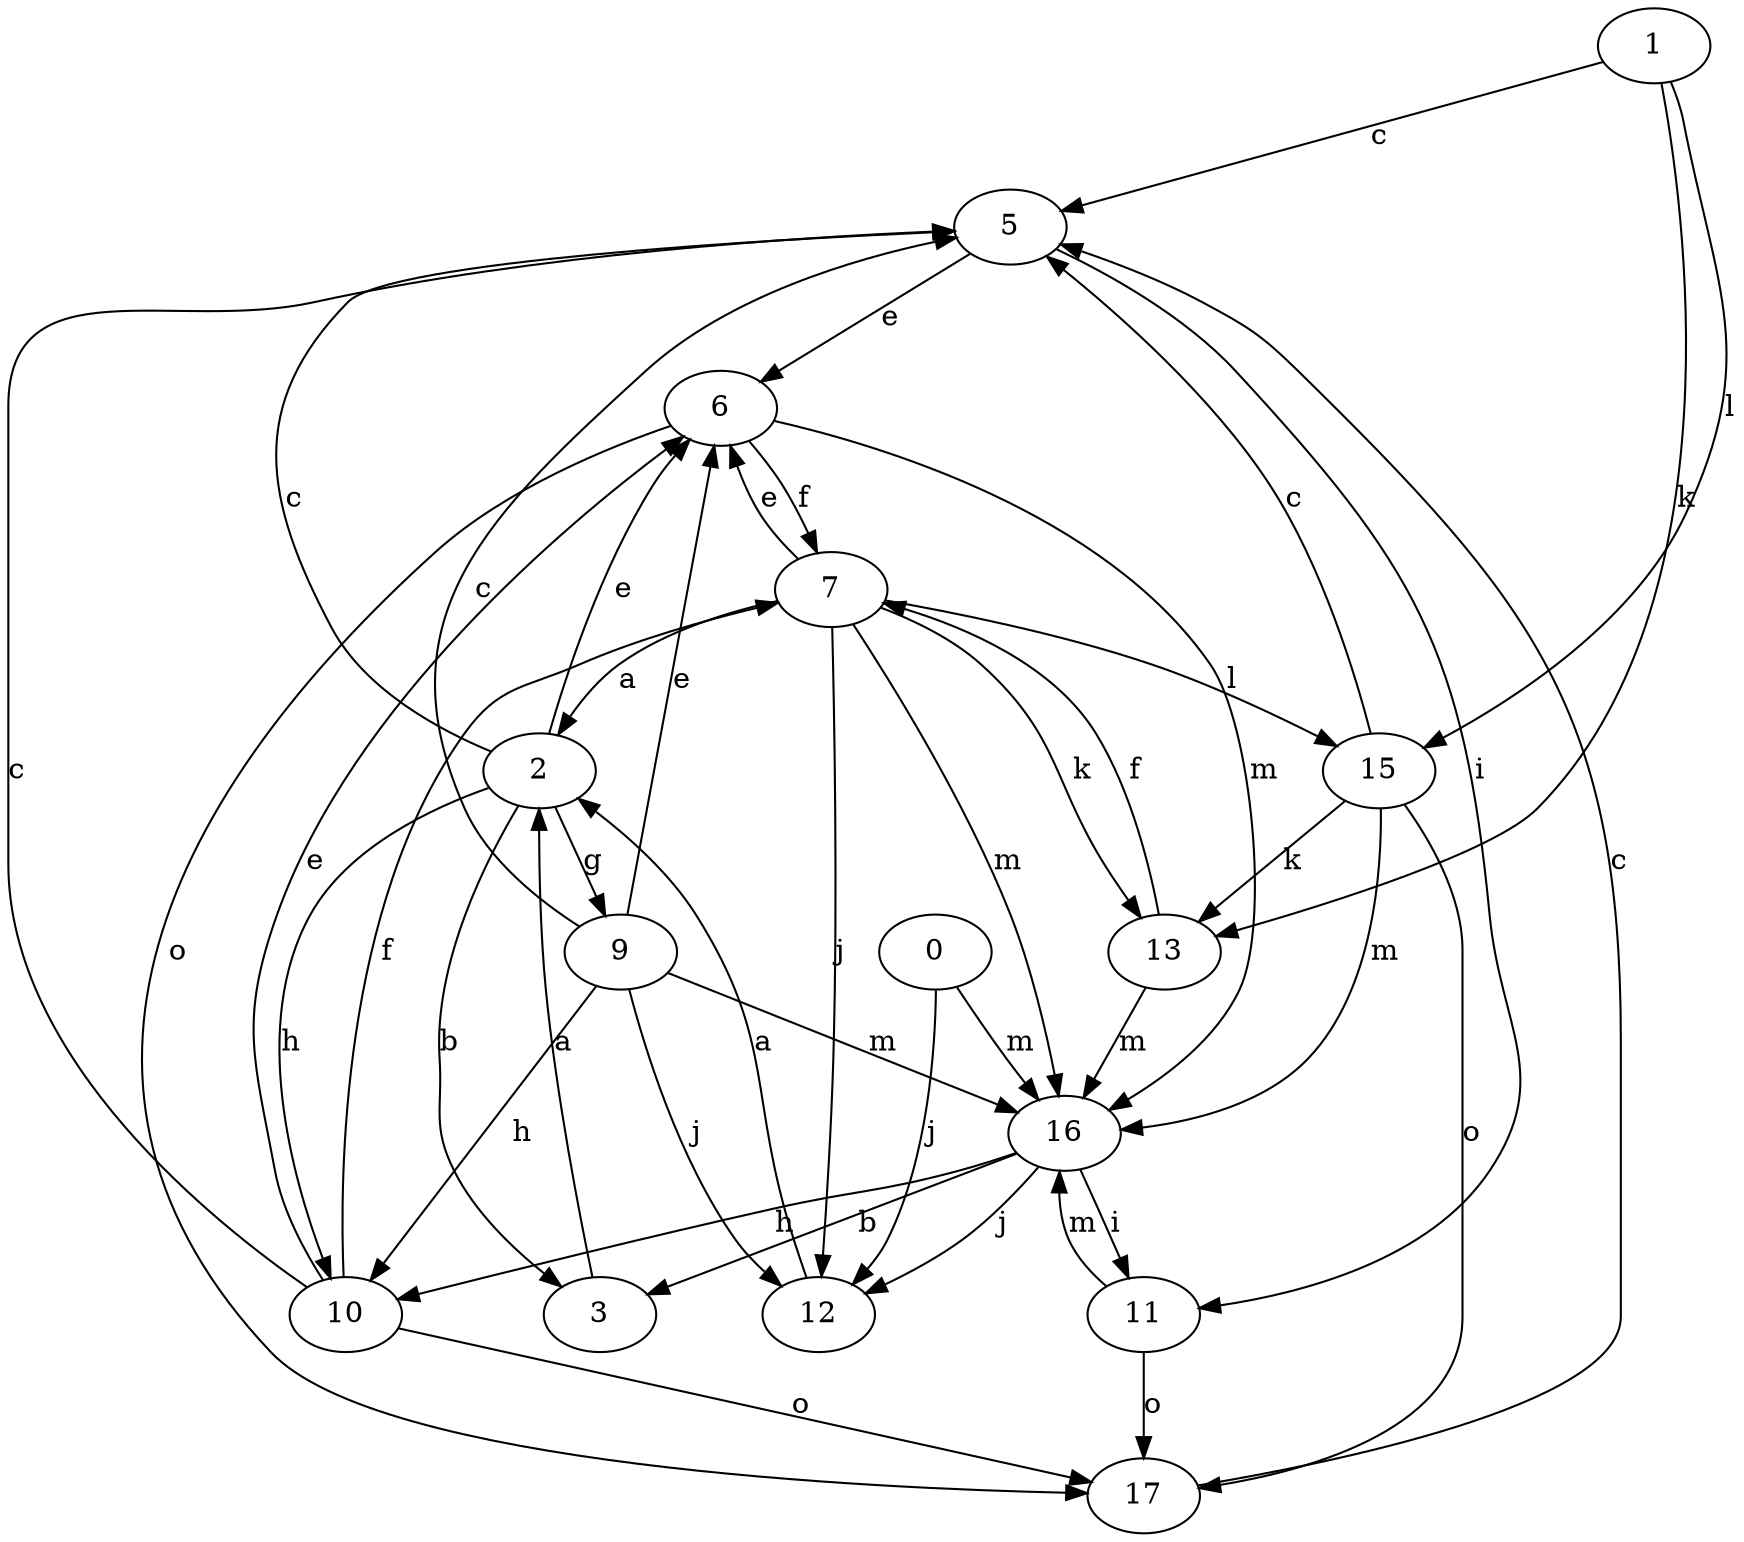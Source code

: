 strict digraph  {
1;
2;
3;
5;
6;
0;
7;
9;
10;
11;
12;
13;
15;
16;
17;
1 -> 5  [label=c];
1 -> 13  [label=k];
1 -> 15  [label=l];
2 -> 3  [label=b];
2 -> 5  [label=c];
2 -> 6  [label=e];
2 -> 9  [label=g];
2 -> 10  [label=h];
3 -> 2  [label=a];
5 -> 6  [label=e];
5 -> 11  [label=i];
6 -> 7  [label=f];
6 -> 16  [label=m];
6 -> 17  [label=o];
0 -> 12  [label=j];
0 -> 16  [label=m];
7 -> 2  [label=a];
7 -> 6  [label=e];
7 -> 12  [label=j];
7 -> 13  [label=k];
7 -> 15  [label=l];
7 -> 16  [label=m];
9 -> 5  [label=c];
9 -> 6  [label=e];
9 -> 10  [label=h];
9 -> 12  [label=j];
9 -> 16  [label=m];
10 -> 5  [label=c];
10 -> 6  [label=e];
10 -> 7  [label=f];
10 -> 17  [label=o];
11 -> 16  [label=m];
11 -> 17  [label=o];
12 -> 2  [label=a];
13 -> 7  [label=f];
13 -> 16  [label=m];
15 -> 5  [label=c];
15 -> 13  [label=k];
15 -> 16  [label=m];
15 -> 17  [label=o];
16 -> 3  [label=b];
16 -> 10  [label=h];
16 -> 11  [label=i];
16 -> 12  [label=j];
17 -> 5  [label=c];
}
